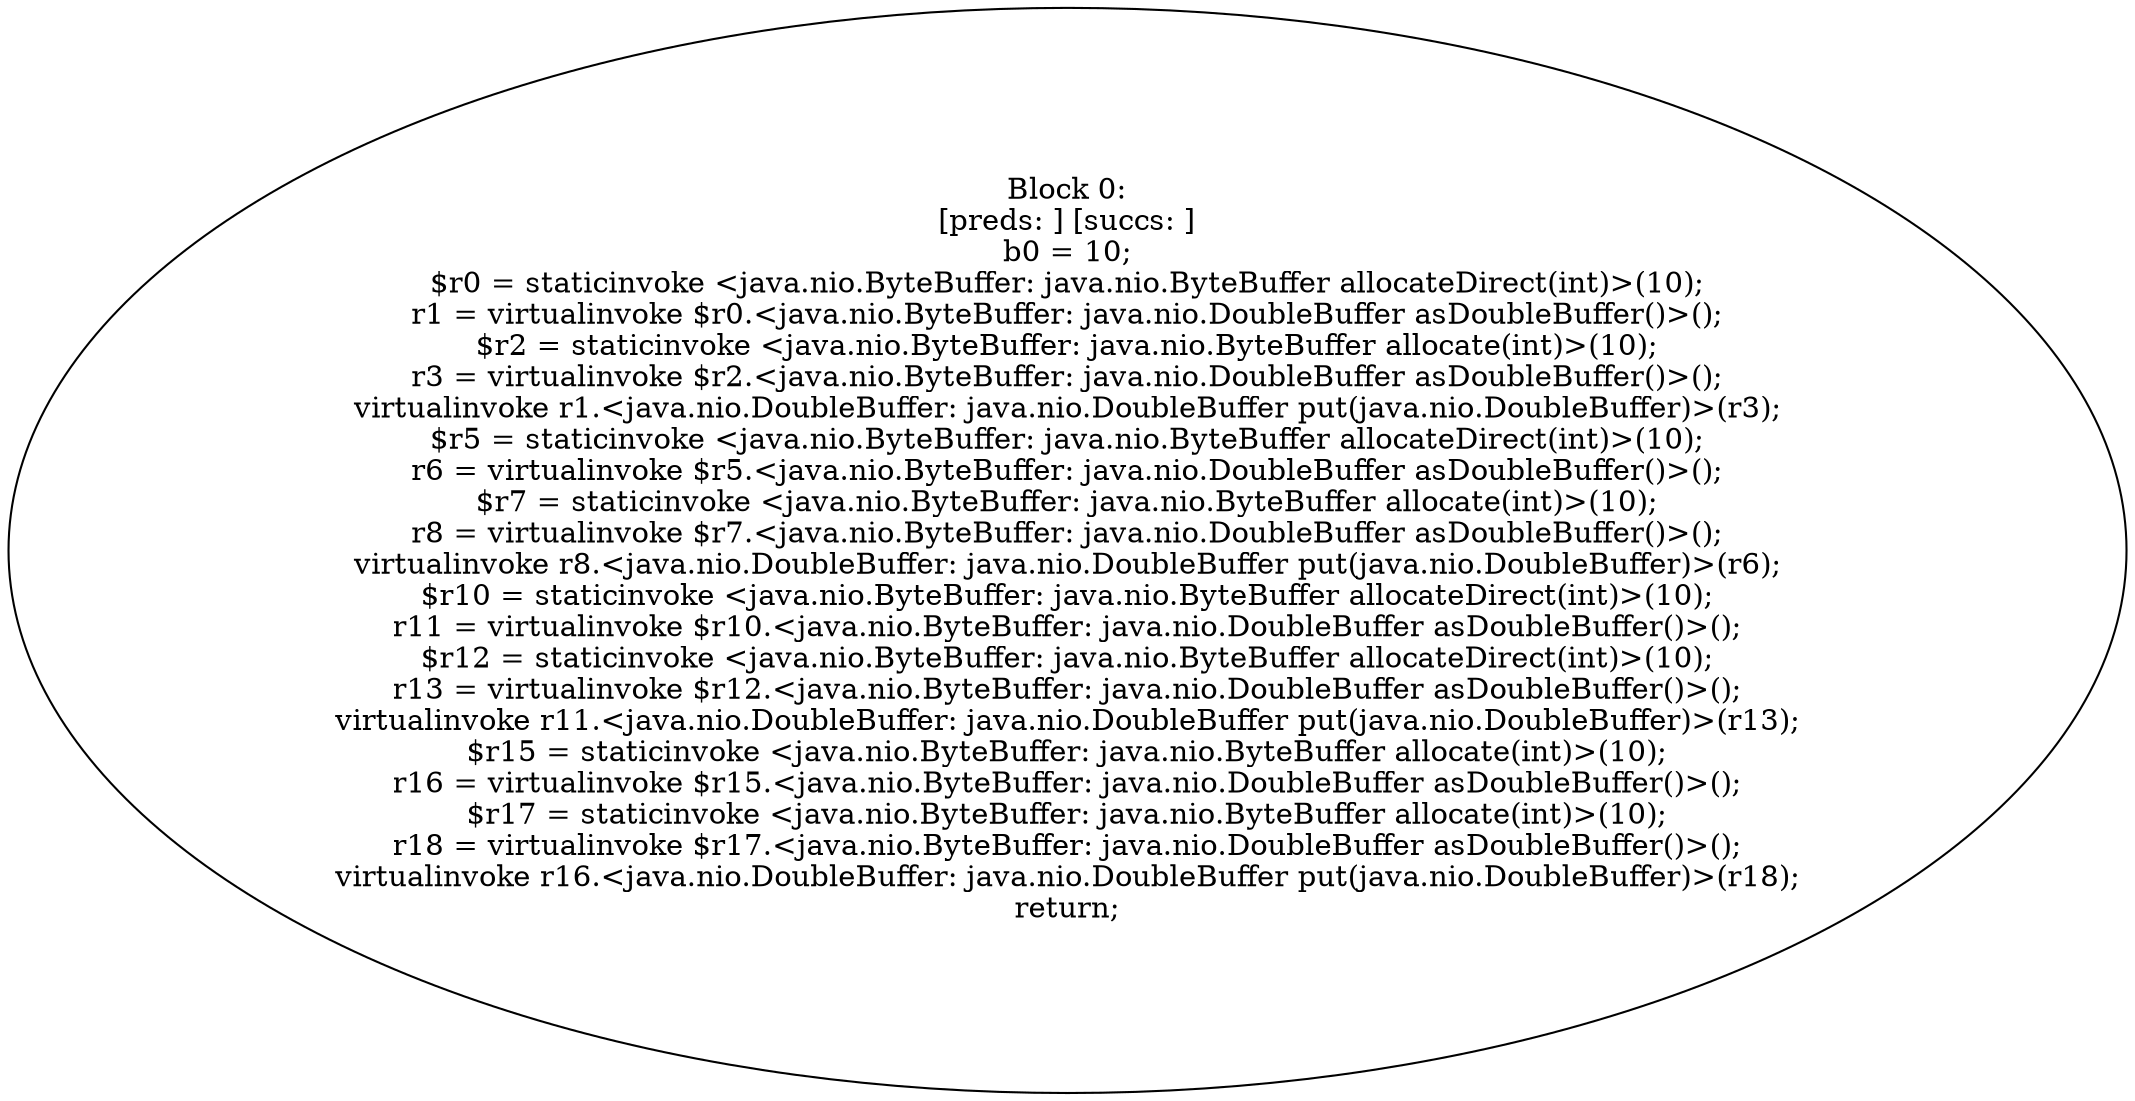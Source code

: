 digraph "unitGraph" {
    "Block 0:
[preds: ] [succs: ]
b0 = 10;
$r0 = staticinvoke <java.nio.ByteBuffer: java.nio.ByteBuffer allocateDirect(int)>(10);
r1 = virtualinvoke $r0.<java.nio.ByteBuffer: java.nio.DoubleBuffer asDoubleBuffer()>();
$r2 = staticinvoke <java.nio.ByteBuffer: java.nio.ByteBuffer allocate(int)>(10);
r3 = virtualinvoke $r2.<java.nio.ByteBuffer: java.nio.DoubleBuffer asDoubleBuffer()>();
virtualinvoke r1.<java.nio.DoubleBuffer: java.nio.DoubleBuffer put(java.nio.DoubleBuffer)>(r3);
$r5 = staticinvoke <java.nio.ByteBuffer: java.nio.ByteBuffer allocateDirect(int)>(10);
r6 = virtualinvoke $r5.<java.nio.ByteBuffer: java.nio.DoubleBuffer asDoubleBuffer()>();
$r7 = staticinvoke <java.nio.ByteBuffer: java.nio.ByteBuffer allocate(int)>(10);
r8 = virtualinvoke $r7.<java.nio.ByteBuffer: java.nio.DoubleBuffer asDoubleBuffer()>();
virtualinvoke r8.<java.nio.DoubleBuffer: java.nio.DoubleBuffer put(java.nio.DoubleBuffer)>(r6);
$r10 = staticinvoke <java.nio.ByteBuffer: java.nio.ByteBuffer allocateDirect(int)>(10);
r11 = virtualinvoke $r10.<java.nio.ByteBuffer: java.nio.DoubleBuffer asDoubleBuffer()>();
$r12 = staticinvoke <java.nio.ByteBuffer: java.nio.ByteBuffer allocateDirect(int)>(10);
r13 = virtualinvoke $r12.<java.nio.ByteBuffer: java.nio.DoubleBuffer asDoubleBuffer()>();
virtualinvoke r11.<java.nio.DoubleBuffer: java.nio.DoubleBuffer put(java.nio.DoubleBuffer)>(r13);
$r15 = staticinvoke <java.nio.ByteBuffer: java.nio.ByteBuffer allocate(int)>(10);
r16 = virtualinvoke $r15.<java.nio.ByteBuffer: java.nio.DoubleBuffer asDoubleBuffer()>();
$r17 = staticinvoke <java.nio.ByteBuffer: java.nio.ByteBuffer allocate(int)>(10);
r18 = virtualinvoke $r17.<java.nio.ByteBuffer: java.nio.DoubleBuffer asDoubleBuffer()>();
virtualinvoke r16.<java.nio.DoubleBuffer: java.nio.DoubleBuffer put(java.nio.DoubleBuffer)>(r18);
return;
"
}
